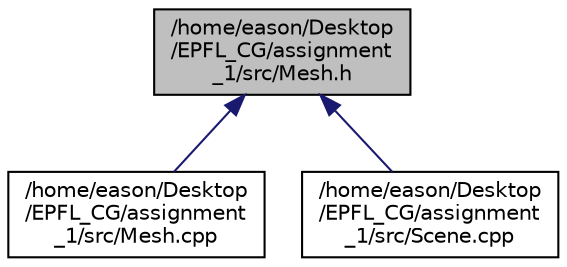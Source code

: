 digraph "/home/eason/Desktop/EPFL_CG/assignment_1/src/Mesh.h"
{
  edge [fontname="Helvetica",fontsize="10",labelfontname="Helvetica",labelfontsize="10"];
  node [fontname="Helvetica",fontsize="10",shape=record];
  Node1 [label="/home/eason/Desktop\l/EPFL_CG/assignment\l_1/src/Mesh.h",height=0.2,width=0.4,color="black", fillcolor="grey75", style="filled", fontcolor="black"];
  Node1 -> Node2 [dir="back",color="midnightblue",fontsize="10",style="solid"];
  Node2 [label="/home/eason/Desktop\l/EPFL_CG/assignment\l_1/src/Mesh.cpp",height=0.2,width=0.4,color="black", fillcolor="white", style="filled",URL="$Mesh_8cpp.html"];
  Node1 -> Node3 [dir="back",color="midnightblue",fontsize="10",style="solid"];
  Node3 [label="/home/eason/Desktop\l/EPFL_CG/assignment\l_1/src/Scene.cpp",height=0.2,width=0.4,color="black", fillcolor="white", style="filled",URL="$Scene_8cpp.html"];
}
